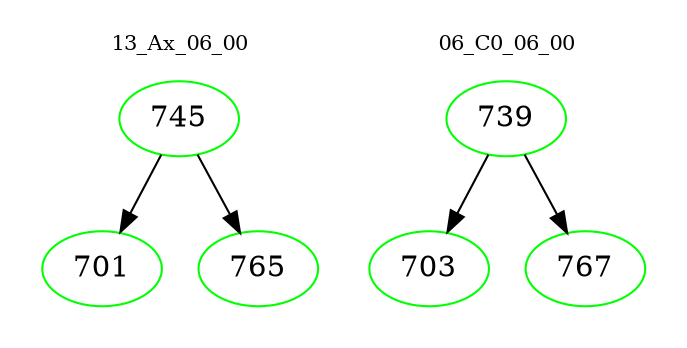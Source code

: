 digraph{
subgraph cluster_0 {
color = white
label = "13_Ax_06_00";
fontsize=10;
T0_745 [label="745", color="green"]
T0_745 -> T0_701 [color="black"]
T0_701 [label="701", color="green"]
T0_745 -> T0_765 [color="black"]
T0_765 [label="765", color="green"]
}
subgraph cluster_1 {
color = white
label = "06_C0_06_00";
fontsize=10;
T1_739 [label="739", color="green"]
T1_739 -> T1_703 [color="black"]
T1_703 [label="703", color="green"]
T1_739 -> T1_767 [color="black"]
T1_767 [label="767", color="green"]
}
}
